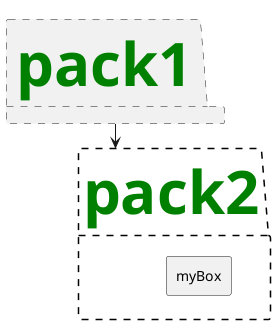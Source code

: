 {
  "sha1": "7jyr0nlrgpe7r21360nmg3hrsml6gle",
  "insertion": {
    "when": "2024-05-30T20:48:21.226Z",
    "url": "https://forum.plantuml.net/9178/empty-packages-do-not-respect-skinparams",
    "user": "plantuml@gmail.com"
  }
}
@startuml
skinparam package {
  FontColor green
  FontSize 60
  BorderStyle dashed
}

package pack1
package pack2 {
   rectangle myBox
}

pack1 --> pack2
@enduml

